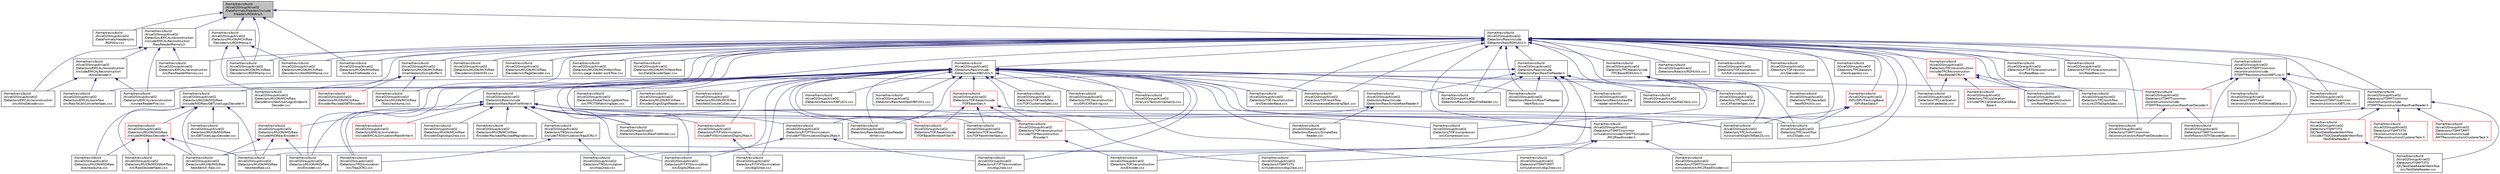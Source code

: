 digraph "/home/travis/build/AliceO2Group/AliceO2/DataFormats/Headers/include/Headers/RDHAny.h"
{
 // INTERACTIVE_SVG=YES
  bgcolor="transparent";
  edge [fontname="Helvetica",fontsize="10",labelfontname="Helvetica",labelfontsize="10"];
  node [fontname="Helvetica",fontsize="10",shape=record];
  Node8 [label="/home/travis/build\l/AliceO2Group/AliceO2\l/DataFormats/Headers/include\l/Headers/RDHAny.h",height=0.2,width=0.4,color="black", fillcolor="grey75", style="filled", fontcolor="black"];
  Node8 -> Node9 [dir="back",color="midnightblue",fontsize="10",style="solid",fontname="Helvetica"];
  Node9 [label="/home/travis/build\l/AliceO2Group/AliceO2\l/DataFormats/Headers/src\l/RDHAny.cxx",height=0.2,width=0.4,color="black",URL="$d6/dbe/RDHAny_8cxx.html"];
  Node8 -> Node10 [dir="back",color="midnightblue",fontsize="10",style="solid",fontname="Helvetica"];
  Node10 [label="/home/travis/build\l/AliceO2Group/AliceO2\l/Detectors/EMCAL/reconstruction\l/include/EMCALReconstruction\l/RawReaderMemory.h",height=0.2,width=0.4,color="black",URL="$d8/d86/RawReaderMemory_8h.html"];
  Node10 -> Node11 [dir="back",color="midnightblue",fontsize="10",style="solid",fontname="Helvetica"];
  Node11 [label="/home/travis/build\l/AliceO2Group/AliceO2\l/Detectors/EMCAL/reconstruction\l/include/EMCALReconstruction\l/AltroDecoder.h",height=0.2,width=0.4,color="black",URL="$db/d4a/AltroDecoder_8h.html"];
  Node11 -> Node12 [dir="back",color="midnightblue",fontsize="10",style="solid",fontname="Helvetica"];
  Node12 [label="/home/travis/build\l/AliceO2Group/AliceO2\l/Detectors/EMCAL/reconstruction\l/run/rawReaderFile.cxx",height=0.2,width=0.4,color="black",URL="$d0/d27/rawReaderFile_8cxx.html"];
  Node11 -> Node13 [dir="back",color="midnightblue",fontsize="10",style="solid",fontname="Helvetica"];
  Node13 [label="/home/travis/build\l/AliceO2Group/AliceO2\l/Detectors/EMCAL/reconstruction\l/src/AltroDecoder.cxx",height=0.2,width=0.4,color="black",URL="$df/df1/AltroDecoder_8cxx.html"];
  Node11 -> Node14 [dir="back",color="midnightblue",fontsize="10",style="solid",fontname="Helvetica"];
  Node14 [label="/home/travis/build\l/AliceO2Group/AliceO2\l/Detectors/EMCAL/workflow\l/src/RawToCellConverterSpec.cxx",height=0.2,width=0.4,color="black",URL="$dd/d4a/RawToCellConverterSpec_8cxx.html"];
  Node10 -> Node12 [dir="back",color="midnightblue",fontsize="10",style="solid",fontname="Helvetica"];
  Node10 -> Node13 [dir="back",color="midnightblue",fontsize="10",style="solid",fontname="Helvetica"];
  Node10 -> Node15 [dir="back",color="midnightblue",fontsize="10",style="solid",fontname="Helvetica"];
  Node15 [label="/home/travis/build\l/AliceO2Group/AliceO2\l/Detectors/EMCAL/reconstruction\l/src/RawReaderMemory.cxx",height=0.2,width=0.4,color="black",URL="$d9/d97/RawReaderMemory_8cxx.html"];
  Node8 -> Node16 [dir="back",color="midnightblue",fontsize="10",style="solid",fontname="Helvetica"];
  Node16 [label="/home/travis/build\l/AliceO2Group/AliceO2\l/Detectors/MUON/MCH/Raw\l/Decoder/src/RDHManip.h",height=0.2,width=0.4,color="black",URL="$dc/d3a/RDHManip_8h.html"];
  Node16 -> Node17 [dir="back",color="midnightblue",fontsize="10",style="solid",fontname="Helvetica"];
  Node17 [label="/home/travis/build\l/AliceO2Group/AliceO2\l/Detectors/MUON/MCH/Raw\l/Decoder/src/RDHManip.cxx",height=0.2,width=0.4,color="black",URL="$d0/da6/RDHManip_8cxx.html"];
  Node16 -> Node18 [dir="back",color="midnightblue",fontsize="10",style="solid",fontname="Helvetica"];
  Node18 [label="/home/travis/build\l/AliceO2Group/AliceO2\l/Detectors/MUON/MCH/Raw\l/Decoder/src/testRDHManip.cxx",height=0.2,width=0.4,color="black",URL="$d6/d5b/testRDHManip_8cxx.html"];
  Node16 -> Node19 [dir="back",color="midnightblue",fontsize="10",style="solid",fontname="Helvetica"];
  Node19 [label="/home/travis/build\l/AliceO2Group/AliceO2\l/Detectors/MUON/MCH/Raw\l/Decoder/src/testUserLogicEndpoint\lDecoder.cxx",height=0.2,width=0.4,color="black",URL="$d8/dcb/testUserLogicEndpointDecoder_8cxx.html"];
  Node8 -> Node17 [dir="back",color="midnightblue",fontsize="10",style="solid",fontname="Helvetica"];
  Node8 -> Node20 [dir="back",color="midnightblue",fontsize="10",style="solid",fontname="Helvetica"];
  Node20 [label="/home/travis/build\l/AliceO2Group/AliceO2\l/Detectors/MUON/MID/Raw\l/src/RawFileReader.cxx",height=0.2,width=0.4,color="black",URL="$d8/dc3/MUON_2MID_2Raw_2src_2RawFileReader_8cxx.html",tooltip="MID raw file reader. "];
  Node8 -> Node21 [dir="back",color="midnightblue",fontsize="10",style="solid",fontname="Helvetica"];
  Node21 [label="/home/travis/build\l/AliceO2Group/AliceO2\l/Detectors/Raw/include\l/DetectorsRaw/RDHUtils.h",height=0.2,width=0.4,color="black",URL="$d6/dec/Raw_2include_2DetectorsRaw_2RDHUtils_8h.html"];
  Node21 -> Node15 [dir="back",color="midnightblue",fontsize="10",style="solid",fontname="Helvetica"];
  Node21 -> Node14 [dir="back",color="midnightblue",fontsize="10",style="solid",fontname="Helvetica"];
  Node21 -> Node22 [dir="back",color="midnightblue",fontsize="10",style="solid",fontname="Helvetica"];
  Node22 [label="/home/travis/build\l/AliceO2Group/AliceO2\l/Detectors/FIT/FT0/reconstruction\l/src/ReadRaw.cxx",height=0.2,width=0.4,color="black",URL="$d7/d37/FT0_2reconstruction_2src_2ReadRaw_8cxx.html"];
  Node21 -> Node23 [dir="back",color="midnightblue",fontsize="10",style="solid",fontname="Helvetica"];
  Node23 [label="/home/travis/build\l/AliceO2Group/AliceO2\l/Detectors/FIT/FV0/reconstruction\l/src/ReadRaw.cxx",height=0.2,width=0.4,color="black",URL="$d6/d62/FV0_2reconstruction_2src_2ReadRaw_8cxx.html"];
  Node21 -> Node24 [dir="back",color="midnightblue",fontsize="10",style="solid",fontname="Helvetica"];
  Node24 [label="/home/travis/build\l/AliceO2Group/AliceO2\l/Detectors/ITSMFT/common\l/reconstruction/include\l/ITSMFTReconstruction/GBTLink.h",height=0.2,width=0.4,color="black",URL="$d0/dd1/GBTLink_8h.html",tooltip="Declarations of helper classes for the ITS/MFT raw data decoding. "];
  Node24 -> Node25 [dir="back",color="midnightblue",fontsize="10",style="solid",fontname="Helvetica"];
  Node25 [label="/home/travis/build\l/AliceO2Group/AliceO2\l/Detectors/ITSMFT/common\l/reconstruction/include\l/ITSMFTReconstruction/RawPixelDecoder.h",height=0.2,width=0.4,color="red",URL="$d7/d6e/RawPixelDecoder_8h.html",tooltip="Definition of the Alpide pixel reader for raw data processing. "];
  Node25 -> Node26 [dir="back",color="midnightblue",fontsize="10",style="solid",fontname="Helvetica"];
  Node26 [label="/home/travis/build\l/AliceO2Group/AliceO2\l/Detectors/ITSMFT/common\l/reconstruction/src/RawPixelDecoder.cxx",height=0.2,width=0.4,color="black",URL="$dd/df6/RawPixelDecoder_8cxx.html",tooltip="Alpide pixel reader for raw data processing. "];
  Node25 -> Node29 [dir="back",color="midnightblue",fontsize="10",style="solid",fontname="Helvetica"];
  Node29 [label="/home/travis/build\l/AliceO2Group/AliceO2\l/Detectors/ITSMFT/common\l/workflow/src/STFDecoderSpec.cxx",height=0.2,width=0.4,color="black",URL="$d6/d14/STFDecoderSpec_8cxx.html",tooltip="Device to decode ITS or MFT raw data from STF. "];
  Node24 -> Node30 [dir="back",color="midnightblue",fontsize="10",style="solid",fontname="Helvetica"];
  Node30 [label="/home/travis/build\l/AliceO2Group/AliceO2\l/Detectors/ITSMFT/common\l/reconstruction/include\l/ITSMFTReconstruction/RawPixelReader.h",height=0.2,width=0.4,color="black",URL="$dd/db8/RawPixelReader_8h.html",tooltip="Definition of the Alpide pixel reader for raw data processing. "];
  Node30 -> Node31 [dir="back",color="midnightblue",fontsize="10",style="solid",fontname="Helvetica"];
  Node31 [label="/home/travis/build\l/AliceO2Group/AliceO2\l/Detectors/ITSMFT/common\l/simulation/include/ITSMFTSimulation\l/MC2RawEncoder.h",height=0.2,width=0.4,color="black",URL="$df/d56/MC2RawEncoder_8h.html",tooltip="Definition of the ITS/MFT Alpide pixel MC->raw converter. "];
  Node31 -> Node32 [dir="back",color="midnightblue",fontsize="10",style="solid",fontname="Helvetica"];
  Node32 [label="/home/travis/build\l/AliceO2Group/AliceO2\l/Detectors/ITSMFT/common\l/simulation/src/MC2RawEncoder.cxx",height=0.2,width=0.4,color="black",URL="$d8/d6b/MC2RawEncoder_8cxx.html"];
  Node31 -> Node33 [dir="back",color="midnightblue",fontsize="10",style="solid",fontname="Helvetica"];
  Node33 [label="/home/travis/build\l/AliceO2Group/AliceO2\l/Detectors/ITSMFT/ITS\l/simulation/src/digi2raw.cxx",height=0.2,width=0.4,color="black",URL="$db/d7a/ITSMFT_2ITS_2simulation_2src_2digi2raw_8cxx.html"];
  Node31 -> Node34 [dir="back",color="midnightblue",fontsize="10",style="solid",fontname="Helvetica"];
  Node34 [label="/home/travis/build\l/AliceO2Group/AliceO2\l/Detectors/ITSMFT/MFT\l/simulation/src/digi2raw.cxx",height=0.2,width=0.4,color="black",URL="$d2/da1/ITSMFT_2MFT_2simulation_2src_2digi2raw_8cxx.html"];
  Node30 -> Node35 [dir="back",color="midnightblue",fontsize="10",style="solid",fontname="Helvetica"];
  Node35 [label="/home/travis/build\l/AliceO2Group/AliceO2\l/Detectors/ITSMFT/ITS\l/QC/TestDataReaderWorkflow\l/include/ITSQCDataReaderWorkflow\l/TestDataReader.h",height=0.2,width=0.4,color="red",URL="$dd/d69/TestDataReader_8h.html"];
  Node35 -> Node36 [dir="back",color="midnightblue",fontsize="10",style="solid",fontname="Helvetica"];
  Node36 [label="/home/travis/build\l/AliceO2Group/AliceO2\l/Detectors/ITSMFT/ITS\l/QC/TestDataReaderWorkflow\l/src/TestDataReader.cxx",height=0.2,width=0.4,color="black",URL="$d0/dd9/TestDataReader_8cxx.html"];
  Node30 -> Node36 [dir="back",color="midnightblue",fontsize="10",style="solid",fontname="Helvetica"];
  Node30 -> Node38 [dir="back",color="midnightblue",fontsize="10",style="solid",fontname="Helvetica"];
  Node38 [label="/home/travis/build\l/AliceO2Group/AliceO2\l/Detectors/ITSMFT/ITS\l/reconstruction/include\l/ITSReconstruction/ClustererTask.h",height=0.2,width=0.4,color="red",URL="$d6/d67/ITSMFT_2ITS_2reconstruction_2include_2ITSReconstruction_2ClustererTask_8h.html"];
  Node30 -> Node40 [dir="back",color="midnightblue",fontsize="10",style="solid",fontname="Helvetica"];
  Node40 [label="/home/travis/build\l/AliceO2Group/AliceO2\l/Detectors/ITSMFT/MFT\l/reconstruction/include\l/MFTReconstruction/ClustererTask.h",height=0.2,width=0.4,color="red",URL="$db/d12/ITSMFT_2MFT_2reconstruction_2include_2MFTReconstruction_2ClustererTask_8h.html"];
  Node24 -> Node42 [dir="back",color="midnightblue",fontsize="10",style="solid",fontname="Helvetica"];
  Node42 [label="/home/travis/build\l/AliceO2Group/AliceO2\l/Detectors/ITSMFT/common\l/reconstruction/src/GBTLink.cxx",height=0.2,width=0.4,color="black",URL="$df/d70/GBTLink_8cxx.html",tooltip="Definitions of GBTLink class used for the ITS/MFT raw data decoding. "];
  Node24 -> Node43 [dir="back",color="midnightblue",fontsize="10",style="solid",fontname="Helvetica"];
  Node43 [label="/home/travis/build\l/AliceO2Group/AliceO2\l/Detectors/ITSMFT/common\l/reconstruction/src/RUDecodeData.cxx",height=0.2,width=0.4,color="black",URL="$df/db1/RUDecodeData_8cxx.html",tooltip="Definition of the Readout Unite decoder class. "];
  Node24 -> Node32 [dir="back",color="midnightblue",fontsize="10",style="solid",fontname="Helvetica"];
  Node24 -> Node29 [dir="back",color="midnightblue",fontsize="10",style="solid",fontname="Helvetica"];
  Node21 -> Node30 [dir="back",color="midnightblue",fontsize="10",style="solid",fontname="Helvetica"];
  Node21 -> Node42 [dir="back",color="midnightblue",fontsize="10",style="solid",fontname="Helvetica"];
  Node21 -> Node26 [dir="back",color="midnightblue",fontsize="10",style="solid",fontname="Helvetica"];
  Node21 -> Node31 [dir="back",color="midnightblue",fontsize="10",style="solid",fontname="Helvetica"];
  Node21 -> Node44 [dir="back",color="midnightblue",fontsize="10",style="solid",fontname="Helvetica"];
  Node44 [label="/home/travis/build\l/AliceO2Group/AliceO2\l/Detectors/MUON/MCH/Raw\l/Decoder/src/OrbitInfo.cxx",height=0.2,width=0.4,color="black",URL="$dd/dcb/OrbitInfo_8cxx.html"];
  Node21 -> Node45 [dir="back",color="midnightblue",fontsize="10",style="solid",fontname="Helvetica"];
  Node45 [label="/home/travis/build\l/AliceO2Group/AliceO2\l/Detectors/MUON/MCH/Raw\l/Decoder/src/PageDecoder.cxx",height=0.2,width=0.4,color="black",URL="$df/dcf/PageDecoder_8cxx.html"];
  Node21 -> Node17 [dir="back",color="midnightblue",fontsize="10",style="solid",fontname="Helvetica"];
  Node21 -> Node18 [dir="back",color="midnightblue",fontsize="10",style="solid",fontname="Helvetica"];
  Node21 -> Node19 [dir="back",color="midnightblue",fontsize="10",style="solid",fontname="Helvetica"];
  Node21 -> Node46 [dir="back",color="midnightblue",fontsize="10",style="solid",fontname="Helvetica"];
  Node46 [label="/home/travis/build\l/AliceO2Group/AliceO2\l/Detectors/MUON/MCH/Raw\l/ImplHelpers/DumpBuffer.h",height=0.2,width=0.4,color="black",URL="$d1/d53/DumpBuffer_8h.html"];
  Node46 -> Node19 [dir="back",color="midnightblue",fontsize="10",style="solid",fontname="Helvetica"];
  Node46 -> Node47 [dir="back",color="midnightblue",fontsize="10",style="solid",fontname="Helvetica"];
  Node47 [label="/home/travis/build\l/AliceO2Group/AliceO2\l/Detectors/MUON/MCH/Raw\l/Encoder/Payload/GBTEncoder.h",height=0.2,width=0.4,color="red",URL="$d4/d54/GBTEncoder_8h.html"];
  Node46 -> Node52 [dir="back",color="midnightblue",fontsize="10",style="solid",fontname="Helvetica"];
  Node52 [label="/home/travis/build\l/AliceO2Group/AliceO2\l/Detectors/MUON/MCH/Raw\l/Tools/rawdump.cxx",height=0.2,width=0.4,color="black",URL="$d0/d3e/MCH_2Raw_2Tools_2rawdump_8cxx.html"];
  Node21 -> Node52 [dir="back",color="midnightblue",fontsize="10",style="solid",fontname="Helvetica"];
  Node21 -> Node53 [dir="back",color="midnightblue",fontsize="10",style="solid",fontname="Helvetica"];
  Node53 [label="/home/travis/build\l/AliceO2Group/AliceO2\l/Detectors/MUON/MCH/Workflow\l/src/cru-page-reader-workflow.cxx",height=0.2,width=0.4,color="black",URL="$db/dc9/cru-page-reader-workflow_8cxx.html",tooltip="This is an executable that reads a data file from disk and sends the individual CRU pages via DPL..."];
  Node21 -> Node54 [dir="back",color="midnightblue",fontsize="10",style="solid",fontname="Helvetica"];
  Node54 [label="/home/travis/build\l/AliceO2Group/AliceO2\l/Detectors/MUON/MCH/Workflow\l/src/DataDecoderSpec.cxx",height=0.2,width=0.4,color="black",URL="$d0/d75/DataDecoderSpec_8cxx.html"];
  Node21 -> Node55 [dir="back",color="midnightblue",fontsize="10",style="solid",fontname="Helvetica"];
  Node55 [label="/home/travis/build\l/AliceO2Group/AliceO2\l/Detectors/MUON/MID/Raw\l/include/MIDRaw/GBTUserLogicDecoder.h",height=0.2,width=0.4,color="black",URL="$db/d41/GBTUserLogicDecoder_8h.html",tooltip="MID GBT decoder with user logic zero suppression. "];
  Node55 -> Node56 [dir="back",color="midnightblue",fontsize="10",style="solid",fontname="Helvetica"];
  Node56 [label="/home/travis/build\l/AliceO2Group/AliceO2\l/Detectors/MUON/MID/Raw\l/exe/rawdump.cxx",height=0.2,width=0.4,color="black",URL="$d8/d6c/MID_2Raw_2exe_2rawdump_8cxx.html",tooltip="Raw data dumper for MID. "];
  Node55 -> Node57 [dir="back",color="midnightblue",fontsize="10",style="solid",fontname="Helvetica"];
  Node57 [label="/home/travis/build\l/AliceO2Group/AliceO2\l/Detectors/MUON/MID/Raw\l/include/MIDRaw/Decoder.h",height=0.2,width=0.4,color="red",URL="$d9/d05/Detectors_2MUON_2MID_2Raw_2include_2MIDRaw_2Decoder_8h.html",tooltip="MID raw data decoder. "];
  Node57 -> Node56 [dir="back",color="midnightblue",fontsize="10",style="solid",fontname="Helvetica"];
  Node57 -> Node60 [dir="back",color="midnightblue",fontsize="10",style="solid",fontname="Helvetica"];
  Node60 [label="/home/travis/build\l/AliceO2Group/AliceO2\l/Detectors/MUON/MID/Raw\l/test/bench_Raw.cxx",height=0.2,width=0.4,color="black",URL="$d5/d52/bench__Raw_8cxx.html",tooltip="Benchmark MID raw data decoder. "];
  Node57 -> Node61 [dir="back",color="midnightblue",fontsize="10",style="solid",fontname="Helvetica"];
  Node61 [label="/home/travis/build\l/AliceO2Group/AliceO2\l/Detectors/MUON/MID/Raw\l/test/testRaw.cxx",height=0.2,width=0.4,color="black",URL="$d8/d4c/testRaw_8cxx.html",tooltip="Test MID raw data decoder. "];
  Node57 -> Node62 [dir="back",color="midnightblue",fontsize="10",style="solid",fontname="Helvetica"];
  Node62 [label="/home/travis/build\l/AliceO2Group/AliceO2\l/Detectors/MUON/MID/Workflow\l/src/RawDecoderSpec.cxx",height=0.2,width=0.4,color="black",URL="$d1/dc9/RawDecoderSpec_8cxx.html",tooltip="Data processor spec for MID raw decoder device. "];
  Node55 -> Node63 [dir="back",color="midnightblue",fontsize="10",style="solid",fontname="Helvetica"];
  Node63 [label="/home/travis/build\l/AliceO2Group/AliceO2\l/Detectors/MUON/MID/Raw\l/src/GBTUserLogicDecoder.cxx",height=0.2,width=0.4,color="black",URL="$d3/db3/GBTUserLogicDecoder_8cxx.html",tooltip="MID GBT decoder with user logic zero suppression. "];
  Node55 -> Node60 [dir="back",color="midnightblue",fontsize="10",style="solid",fontname="Helvetica"];
  Node55 -> Node61 [dir="back",color="midnightblue",fontsize="10",style="solid",fontname="Helvetica"];
  Node55 -> Node62 [dir="back",color="midnightblue",fontsize="10",style="solid",fontname="Helvetica"];
  Node21 -> Node64 [dir="back",color="midnightblue",fontsize="10",style="solid",fontname="Helvetica"];
  Node64 [label="/home/travis/build\l/AliceO2Group/AliceO2\l/Detectors/MUON/MID/Raw\l/src/Encoder.cxx",height=0.2,width=0.4,color="black",URL="$d8/dc6/MUON_2MID_2Raw_2src_2Encoder_8cxx.html",tooltip="MID raw data encoder. "];
  Node21 -> Node20 [dir="back",color="midnightblue",fontsize="10",style="solid",fontname="Helvetica"];
  Node21 -> Node65 [dir="back",color="midnightblue",fontsize="10",style="solid",fontname="Helvetica"];
  Node65 [label="/home/travis/build\l/AliceO2Group/AliceO2\l/Detectors/Raw/include\l/DetectorsRaw/HBFUtils.h",height=0.2,width=0.4,color="black",URL="$d1/dec/HBFUtils_8h.html"];
  Node65 -> Node66 [dir="back",color="midnightblue",fontsize="10",style="solid",fontname="Helvetica"];
  Node66 [label="/home/travis/build\l/AliceO2Group/AliceO2\l/Analysis/Tasks/timestamp.cxx",height=0.2,width=0.4,color="black",URL="$d7/d26/timestamp_8cxx.html"];
  Node65 -> Node67 [dir="back",color="midnightblue",fontsize="10",style="solid",fontname="Helvetica"];
  Node67 [label="/home/travis/build\l/AliceO2Group/AliceO2\l/Detectors/FIT/FT0/simulation\l/include/FT0Simulation/Digits2Raw.h",height=0.2,width=0.4,color="black",URL="$d6/d32/FT0_2simulation_2include_2FT0Simulation_2Digits2Raw_8h.html"];
  Node67 -> Node68 [dir="back",color="midnightblue",fontsize="10",style="solid",fontname="Helvetica"];
  Node68 [label="/home/travis/build\l/AliceO2Group/AliceO2\l/Detectors/FIT/FT0/simulation\l/src/digi2raw.cxx",height=0.2,width=0.4,color="black",URL="$da/dff/FIT_2FT0_2simulation_2src_2digi2raw_8cxx.html"];
  Node67 -> Node69 [dir="back",color="midnightblue",fontsize="10",style="solid",fontname="Helvetica"];
  Node69 [label="/home/travis/build\l/AliceO2Group/AliceO2\l/Detectors/FIT/FT0/simulation\l/src/Digits2Raw.cxx",height=0.2,width=0.4,color="black",URL="$da/da6/FT0_2simulation_2src_2Digits2Raw_8cxx.html"];
  Node65 -> Node68 [dir="back",color="midnightblue",fontsize="10",style="solid",fontname="Helvetica"];
  Node65 -> Node69 [dir="back",color="midnightblue",fontsize="10",style="solid",fontname="Helvetica"];
  Node65 -> Node70 [dir="back",color="midnightblue",fontsize="10",style="solid",fontname="Helvetica"];
  Node70 [label="/home/travis/build\l/AliceO2Group/AliceO2\l/Detectors/FIT/FV0/simulation\l/include/FV0Simulation/Digits2Raw.h",height=0.2,width=0.4,color="red",URL="$d6/dc1/FV0_2simulation_2include_2FV0Simulation_2Digits2Raw_8h.html"];
  Node70 -> Node71 [dir="back",color="midnightblue",fontsize="10",style="solid",fontname="Helvetica"];
  Node71 [label="/home/travis/build\l/AliceO2Group/AliceO2\l/Detectors/FIT/FV0/simulation\l/src/digit2raw.cxx",height=0.2,width=0.4,color="black",URL="$d7/d4a/FIT_2FV0_2simulation_2src_2digit2raw_8cxx.html"];
  Node65 -> Node71 [dir="back",color="midnightblue",fontsize="10",style="solid",fontname="Helvetica"];
  Node65 -> Node73 [dir="back",color="midnightblue",fontsize="10",style="solid",fontname="Helvetica"];
  Node73 [label="/home/travis/build\l/AliceO2Group/AliceO2\l/Detectors/GlobalTrackingWorkflow\l/src/TPCITSMatchingSpec.cxx",height=0.2,width=0.4,color="black",URL="$d6/d73/TPCITSMatchingSpec_8cxx.html"];
  Node65 -> Node25 [dir="back",color="midnightblue",fontsize="10",style="solid",fontname="Helvetica"];
  Node65 -> Node33 [dir="back",color="midnightblue",fontsize="10",style="solid",fontname="Helvetica"];
  Node65 -> Node34 [dir="back",color="midnightblue",fontsize="10",style="solid",fontname="Helvetica"];
  Node65 -> Node74 [dir="back",color="midnightblue",fontsize="10",style="solid",fontname="Helvetica"];
  Node74 [label="/home/travis/build\l/AliceO2Group/AliceO2\l/Detectors/MUON/MCH/Raw\l/Encoder/Digit/DigitReader.cxx",height=0.2,width=0.4,color="black",URL="$d2/d48/MUON_2MCH_2Raw_2Encoder_2Digit_2DigitReader_8cxx.html"];
  Node65 -> Node75 [dir="back",color="midnightblue",fontsize="10",style="solid",fontname="Helvetica"];
  Node75 [label="/home/travis/build\l/AliceO2Group/AliceO2\l/Detectors/MUON/MCH/Raw\l/test/testClosureCoDec.cxx",height=0.2,width=0.4,color="black",URL="$d2/ddb/testClosureCoDec_8cxx.html"];
  Node65 -> Node64 [dir="back",color="midnightblue",fontsize="10",style="solid",fontname="Helvetica"];
  Node65 -> Node76 [dir="back",color="midnightblue",fontsize="10",style="solid",fontname="Helvetica"];
  Node76 [label="/home/travis/build\l/AliceO2Group/AliceO2\l/Detectors/Raw/include\l/DetectorsRaw/RawFileWriter.h",height=0.2,width=0.4,color="black",URL="$da/d08/RawFileWriter_8h.html",tooltip="Utility class to write detectors data to (multiple) raw data file(s) respecting CRU format..."];
  Node76 -> Node77 [dir="back",color="midnightblue",fontsize="10",style="solid",fontname="Helvetica"];
  Node77 [label="/home/travis/build\l/AliceO2Group/AliceO2\l/Detectors/EMCAL/simulation\l/include/EMCALSimulation/RawWriter.h",height=0.2,width=0.4,color="red",URL="$df/da7/RawWriter_8h.html"];
  Node76 -> Node67 [dir="back",color="midnightblue",fontsize="10",style="solid",fontname="Helvetica"];
  Node76 -> Node69 [dir="back",color="midnightblue",fontsize="10",style="solid",fontname="Helvetica"];
  Node76 -> Node70 [dir="back",color="midnightblue",fontsize="10",style="solid",fontname="Helvetica"];
  Node76 -> Node31 [dir="back",color="midnightblue",fontsize="10",style="solid",fontname="Helvetica"];
  Node76 -> Node80 [dir="back",color="midnightblue",fontsize="10",style="solid",fontname="Helvetica"];
  Node80 [label="/home/travis/build\l/AliceO2Group/AliceO2\l/Detectors/MUON/MCH/Raw\l/Encoder/Digit/digit2raw.cxx",height=0.2,width=0.4,color="black",URL="$de/d19/MUON_2MCH_2Raw_2Encoder_2Digit_2digit2raw_8cxx.html"];
  Node76 -> Node81 [dir="back",color="midnightblue",fontsize="10",style="solid",fontname="Helvetica"];
  Node81 [label="/home/travis/build\l/AliceO2Group/AliceO2\l/Detectors/MUON/MCH/Raw\l/Encoder/Payload/PayloadPaginator.cxx",height=0.2,width=0.4,color="black",URL="$da/d1a/PayloadPaginator_8cxx.html"];
  Node76 -> Node82 [dir="back",color="midnightblue",fontsize="10",style="solid",fontname="Helvetica"];
  Node82 [label="/home/travis/build\l/AliceO2Group/AliceO2\l/Detectors/MUON/MID/Raw\l/include/MIDRaw/Encoder.h",height=0.2,width=0.4,color="red",URL="$d1/dcf/Detectors_2MUON_2MID_2Raw_2include_2MIDRaw_2Encoder_8h.html",tooltip="MID raw data encoder. "];
  Node82 -> Node64 [dir="back",color="midnightblue",fontsize="10",style="solid",fontname="Helvetica"];
  Node82 -> Node60 [dir="back",color="midnightblue",fontsize="10",style="solid",fontname="Helvetica"];
  Node82 -> Node61 [dir="back",color="midnightblue",fontsize="10",style="solid",fontname="Helvetica"];
  Node76 -> Node84 [dir="back",color="midnightblue",fontsize="10",style="solid",fontname="Helvetica"];
  Node84 [label="/home/travis/build\l/AliceO2Group/AliceO2\l/Detectors/Raw/src/RawFileWriter.cxx",height=0.2,width=0.4,color="black",URL="$df/dd8/RawFileWriter_8cxx.html",tooltip="Utility class to write detectors data to (multiple) raw data file(s) respecting CRU format..."];
  Node76 -> Node85 [dir="back",color="midnightblue",fontsize="10",style="solid",fontname="Helvetica"];
  Node85 [label="/home/travis/build\l/AliceO2Group/AliceO2\l/Detectors/Raw/test/testRawReader\lWriter.cxx",height=0.2,width=0.4,color="black",URL="$d3/d09/testRawReaderWriter_8cxx.html"];
  Node76 -> Node86 [dir="back",color="midnightblue",fontsize="10",style="solid",fontname="Helvetica"];
  Node86 [label="/home/travis/build\l/AliceO2Group/AliceO2\l/Detectors/TOF/reconstruction\l/include/TOFReconstruction\l/Encoder.h",height=0.2,width=0.4,color="red",URL="$d5/d90/Detectors_2TOF_2reconstruction_2include_2TOFReconstruction_2Encoder_8h.html"];
  Node86 -> Node87 [dir="back",color="midnightblue",fontsize="10",style="solid",fontname="Helvetica"];
  Node87 [label="/home/travis/build\l/AliceO2Group/AliceO2\l/Detectors/TOF/reconstruction\l/src/Encoder.cxx",height=0.2,width=0.4,color="black",URL="$de/d5e/TOF_2reconstruction_2src_2Encoder_8cxx.html"];
  Node76 -> Node91 [dir="back",color="midnightblue",fontsize="10",style="solid",fontname="Helvetica"];
  Node91 [label="/home/travis/build\l/AliceO2Group/AliceO2\l/Detectors/TPC/simulation\l/run/convertDigitsToRawZS.cxx",height=0.2,width=0.4,color="black",URL="$df/d6c/convertDigitsToRawZS_8cxx.html"];
  Node76 -> Node92 [dir="back",color="midnightblue",fontsize="10",style="solid",fontname="Helvetica"];
  Node92 [label="/home/travis/build\l/AliceO2Group/AliceO2\l/Detectors/TPC/workflow\l/src/ZSSpec.cxx",height=0.2,width=0.4,color="black",URL="$d2/dbc/ZSSpec_8cxx.html"];
  Node76 -> Node93 [dir="back",color="midnightblue",fontsize="10",style="solid",fontname="Helvetica"];
  Node93 [label="/home/travis/build\l/AliceO2Group/AliceO2\l/Detectors/TRD/simulation\l/include/TRDSimulation/Trap2CRU.h",height=0.2,width=0.4,color="black",URL="$d3/d2d/Trap2CRU_8h.html"];
  Node93 -> Node94 [dir="back",color="midnightblue",fontsize="10",style="solid",fontname="Helvetica"];
  Node94 [label="/home/travis/build\l/AliceO2Group/AliceO2\l/Detectors/TRD/simulation\l/src/Trap2CRU.cxx",height=0.2,width=0.4,color="black",URL="$d0/d2c/Trap2CRU_8cxx.html"];
  Node93 -> Node95 [dir="back",color="midnightblue",fontsize="10",style="solid",fontname="Helvetica"];
  Node95 [label="/home/travis/build\l/AliceO2Group/AliceO2\l/Detectors/TRD/simulation\l/src/trap2raw.cxx",height=0.2,width=0.4,color="black",URL="$d9/dfe/trap2raw_8cxx.html"];
  Node76 -> Node94 [dir="back",color="midnightblue",fontsize="10",style="solid",fontname="Helvetica"];
  Node65 -> Node96 [dir="back",color="midnightblue",fontsize="10",style="solid",fontname="Helvetica"];
  Node96 [label="/home/travis/build\l/AliceO2Group/AliceO2\l/Detectors/Raw/src/HBFUtils.cxx",height=0.2,width=0.4,color="black",URL="$dc/da0/HBFUtils_8cxx.html"];
  Node65 -> Node97 [dir="back",color="midnightblue",fontsize="10",style="solid",fontname="Helvetica"];
  Node97 [label="/home/travis/build\l/AliceO2Group/AliceO2\l/Detectors/Raw/src/RawFileReader.cxx",height=0.2,width=0.4,color="black",URL="$db/de5/Raw_2src_2RawFileReader_8cxx.html"];
  Node65 -> Node98 [dir="back",color="midnightblue",fontsize="10",style="solid",fontname="Helvetica"];
  Node98 [label="/home/travis/build\l/AliceO2Group/AliceO2\l/Detectors/Raw/src/RawFileReader\lWorkflow.cxx",height=0.2,width=0.4,color="black",URL="$d3/d87/RawFileReaderWorkflow_8cxx.html"];
  Node65 -> Node84 [dir="back",color="midnightblue",fontsize="10",style="solid",fontname="Helvetica"];
  Node65 -> Node99 [dir="back",color="midnightblue",fontsize="10",style="solid",fontname="Helvetica"];
  Node99 [label="/home/travis/build\l/AliceO2Group/AliceO2\l/Detectors/Raw/src/SimpleRaw\lReader.cxx",height=0.2,width=0.4,color="black",URL="$d5/dfd/SimpleRawReader_8cxx.html",tooltip="Simple reader for non-DPL tests. "];
  Node65 -> Node100 [dir="back",color="midnightblue",fontsize="10",style="solid",fontname="Helvetica"];
  Node100 [label="/home/travis/build\l/AliceO2Group/AliceO2\l/Detectors/Raw/test/testHBFUtils.cxx",height=0.2,width=0.4,color="black",URL="$dd/d85/testHBFUtils_8cxx.html"];
  Node65 -> Node85 [dir="back",color="midnightblue",fontsize="10",style="solid",fontname="Helvetica"];
  Node65 -> Node101 [dir="back",color="midnightblue",fontsize="10",style="solid",fontname="Helvetica"];
  Node101 [label="/home/travis/build\l/AliceO2Group/AliceO2\l/Detectors/TOF/base/include\l/TOFBase/Geo.h",height=0.2,width=0.4,color="red",URL="$d4/d54/Geo_8h.html"];
  Node101 -> Node109 [dir="back",color="midnightblue",fontsize="10",style="solid",fontname="Helvetica"];
  Node109 [label="/home/travis/build\l/AliceO2Group/AliceO2\l/Detectors/TOF/base/include\l/TOFBase/WindowFiller.h",height=0.2,width=0.4,color="red",URL="$d0/de5/WindowFiller_8h.html"];
  Node101 -> Node164 [dir="back",color="midnightblue",fontsize="10",style="solid",fontname="Helvetica"];
  Node164 [label="/home/travis/build\l/AliceO2Group/AliceO2\l/Detectors/TOF/compression\l/src/Compressor.cxx",height=0.2,width=0.4,color="black",URL="$d8/d7f/Compressor_8cxx.html"];
  Node101 -> Node86 [dir="back",color="midnightblue",fontsize="10",style="solid",fontname="Helvetica"];
  Node101 -> Node90 [dir="back",color="midnightblue",fontsize="10",style="solid",fontname="Helvetica"];
  Node90 [label="/home/travis/build\l/AliceO2Group/AliceO2\l/Detectors/TOF/workflow\l/src/TOFRawWriterSpec.cxx",height=0.2,width=0.4,color="black",URL="$db/dfb/TOFRawWriterSpec_8cxx.html"];
  Node65 -> Node109 [dir="back",color="midnightblue",fontsize="10",style="solid",fontname="Helvetica"];
  Node65 -> Node86 [dir="back",color="midnightblue",fontsize="10",style="solid",fontname="Helvetica"];
  Node65 -> Node169 [dir="back",color="midnightblue",fontsize="10",style="solid",fontname="Helvetica"];
  Node169 [label="/home/travis/build\l/AliceO2Group/AliceO2\l/Detectors/TOF/reconstruction\l/src/DecoderBase.cxx",height=0.2,width=0.4,color="black",URL="$d1/d15/DecoderBase_8cxx.html"];
  Node65 -> Node114 [dir="back",color="midnightblue",fontsize="10",style="solid",fontname="Helvetica"];
  Node114 [label="/home/travis/build\l/AliceO2Group/AliceO2\l/Detectors/TOF/workflow\l/src/CompressedDecodingTask.cxx",height=0.2,width=0.4,color="black",URL="$d8/d56/CompressedDecodingTask_8cxx.html",tooltip="TOF compressed data decoding task. "];
  Node65 -> Node135 [dir="back",color="midnightblue",fontsize="10",style="solid",fontname="Helvetica"];
  Node135 [label="/home/travis/build\l/AliceO2Group/AliceO2\l/Detectors/TOF/workflow\l/src/TOFClusterizerSpec.cxx",height=0.2,width=0.4,color="black",URL="$da/df1/TOFClusterizerSpec_8cxx.html"];
  Node65 -> Node90 [dir="back",color="midnightblue",fontsize="10",style="solid",fontname="Helvetica"];
  Node65 -> Node170 [dir="back",color="midnightblue",fontsize="10",style="solid",fontname="Helvetica"];
  Node170 [label="/home/travis/build\l/AliceO2Group/AliceO2\l/Detectors/TPC/reconstruction\l/src/GPUCATracking.cxx",height=0.2,width=0.4,color="black",URL="$d4/d2e/GPUCATracking_8cxx.html"];
  Node65 -> Node91 [dir="back",color="midnightblue",fontsize="10",style="solid",fontname="Helvetica"];
  Node65 -> Node171 [dir="back",color="midnightblue",fontsize="10",style="solid",fontname="Helvetica"];
  Node171 [label="/home/travis/build\l/AliceO2Group/AliceO2\l/Detectors/TPC/workflow\l/src/CATrackerSpec.cxx",height=0.2,width=0.4,color="black",URL="$da/d78/CATrackerSpec_8cxx.html",tooltip="Processor spec for running TPC CA tracking. "];
  Node65 -> Node92 [dir="back",color="midnightblue",fontsize="10",style="solid",fontname="Helvetica"];
  Node65 -> Node94 [dir="back",color="midnightblue",fontsize="10",style="solid",fontname="Helvetica"];
  Node65 -> Node95 [dir="back",color="midnightblue",fontsize="10",style="solid",fontname="Helvetica"];
  Node21 -> Node172 [dir="back",color="midnightblue",fontsize="10",style="solid",fontname="Helvetica"];
  Node172 [label="/home/travis/build\l/AliceO2Group/AliceO2\l/Detectors/Raw/include\l/DetectorsRaw/RawFileReader.h",height=0.2,width=0.4,color="black",URL="$de/da2/Raw_2include_2DetectorsRaw_2RawFileReader_8h.html"];
  Node172 -> Node12 [dir="back",color="midnightblue",fontsize="10",style="solid",fontname="Helvetica"];
  Node172 -> Node60 [dir="back",color="midnightblue",fontsize="10",style="solid",fontname="Helvetica"];
  Node172 -> Node61 [dir="back",color="midnightblue",fontsize="10",style="solid",fontname="Helvetica"];
  Node172 -> Node173 [dir="back",color="midnightblue",fontsize="10",style="solid",fontname="Helvetica"];
  Node173 [label="/home/travis/build\l/AliceO2Group/AliceO2\l/Detectors/Raw/include\l/DetectorsRaw/SimpleRawReader.h",height=0.2,width=0.4,color="black",URL="$d6/dad/SimpleRawReader_8h.html",tooltip="Definition of the simple reader for non-DPL tests. "];
  Node173 -> Node99 [dir="back",color="midnightblue",fontsize="10",style="solid",fontname="Helvetica"];
  Node173 -> Node85 [dir="back",color="midnightblue",fontsize="10",style="solid",fontname="Helvetica"];
  Node172 -> Node174 [dir="back",color="midnightblue",fontsize="10",style="solid",fontname="Helvetica"];
  Node174 [label="/home/travis/build\l/AliceO2Group/AliceO2\l/Detectors/Raw/src/rawfile\l-reader-workflow.cxx",height=0.2,width=0.4,color="black",URL="$d0/d99/rawfile-reader-workflow_8cxx.html"];
  Node172 -> Node175 [dir="back",color="midnightblue",fontsize="10",style="solid",fontname="Helvetica"];
  Node175 [label="/home/travis/build\l/AliceO2Group/AliceO2\l/Detectors/Raw/src/rawfileCheck.cxx",height=0.2,width=0.4,color="black",URL="$d0/d6f/rawfileCheck_8cxx.html"];
  Node172 -> Node97 [dir="back",color="midnightblue",fontsize="10",style="solid",fontname="Helvetica"];
  Node172 -> Node98 [dir="back",color="midnightblue",fontsize="10",style="solid",fontname="Helvetica"];
  Node21 -> Node76 [dir="back",color="midnightblue",fontsize="10",style="solid",fontname="Helvetica"];
  Node21 -> Node97 [dir="back",color="midnightblue",fontsize="10",style="solid",fontname="Helvetica"];
  Node21 -> Node98 [dir="back",color="midnightblue",fontsize="10",style="solid",fontname="Helvetica"];
  Node21 -> Node176 [dir="back",color="midnightblue",fontsize="10",style="solid",fontname="Helvetica"];
  Node176 [label="/home/travis/build\l/AliceO2Group/AliceO2\l/Detectors/Raw/src/RDHUtils.cxx",height=0.2,width=0.4,color="black",URL="$d0/d9e/RDHUtils_8cxx.html"];
  Node21 -> Node85 [dir="back",color="midnightblue",fontsize="10",style="solid",fontname="Helvetica"];
  Node21 -> Node164 [dir="back",color="midnightblue",fontsize="10",style="solid",fontname="Helvetica"];
  Node21 -> Node177 [dir="back",color="midnightblue",fontsize="10",style="solid",fontname="Helvetica"];
  Node177 [label="/home/travis/build\l/AliceO2Group/AliceO2\l/Detectors/TOF/compression\l/src/tof-compressor.cxx",height=0.2,width=0.4,color="black",URL="$d9/d2d/tof-compressor_8cxx.html",tooltip="Basic DPL workflow for TOF raw data compression. "];
  Node21 -> Node112 [dir="back",color="midnightblue",fontsize="10",style="solid",fontname="Helvetica"];
  Node112 [label="/home/travis/build\l/AliceO2Group/AliceO2\l/Detectors/TOF/reconstruction\l/src/Decoder.cxx",height=0.2,width=0.4,color="black",URL="$de/da8/TOF_2reconstruction_2src_2Decoder_8cxx.html"];
  Node21 -> Node169 [dir="back",color="midnightblue",fontsize="10",style="solid",fontname="Helvetica"];
  Node21 -> Node87 [dir="back",color="midnightblue",fontsize="10",style="solid",fontname="Helvetica"];
  Node21 -> Node114 [dir="back",color="midnightblue",fontsize="10",style="solid",fontname="Helvetica"];
  Node21 -> Node178 [dir="back",color="midnightblue",fontsize="10",style="solid",fontname="Helvetica"];
  Node178 [label="/home/travis/build\l/AliceO2Group/AliceO2\l/Detectors/TPC/base/include\l/TPCBase/RDHUtils.h",height=0.2,width=0.4,color="black",URL="$db/d0d/TPC_2base_2include_2TPCBase_2RDHUtils_8h.html"];
  Node178 -> Node179 [dir="back",color="midnightblue",fontsize="10",style="solid",fontname="Helvetica"];
  Node179 [label="/home/travis/build\l/AliceO2Group/AliceO2\l/Detectors/TPC/base/test\l/testRDHUtils.cxx",height=0.2,width=0.4,color="black",URL="$d0/dd1/testRDHUtils_8cxx.html"];
  Node178 -> Node91 [dir="back",color="midnightblue",fontsize="10",style="solid",fontname="Helvetica"];
  Node178 -> Node171 [dir="back",color="midnightblue",fontsize="10",style="solid",fontname="Helvetica"];
  Node178 -> Node92 [dir="back",color="midnightblue",fontsize="10",style="solid",fontname="Helvetica"];
  Node21 -> Node180 [dir="back",color="midnightblue",fontsize="10",style="solid",fontname="Helvetica"];
  Node180 [label="/home/travis/build\l/AliceO2Group/AliceO2\l/Detectors/TPC/base/src\l/ZeroSuppress.cxx",height=0.2,width=0.4,color="black",URL="$d2/d14/ZeroSuppress_8cxx.html",tooltip="Class for the TPC zero suppressed data format. "];
  Node21 -> Node181 [dir="back",color="midnightblue",fontsize="10",style="solid",fontname="Helvetica"];
  Node181 [label="/home/travis/build\l/AliceO2Group/AliceO2\l/Detectors/TPC/calibration\l/run/calib-pedestal.cxx",height=0.2,width=0.4,color="black",URL="$dd/d58/calib-pedestal_8cxx.html"];
  Node21 -> Node182 [dir="back",color="midnightblue",fontsize="10",style="solid",fontname="Helvetica"];
  Node182 [label="/home/travis/build\l/AliceO2Group/AliceO2\l/Detectors/TPC/reconstruction\l/include/TPCReconstruction\l/RawReaderCRU.h",height=0.2,width=0.4,color="red",URL="$df/d86/RawReaderCRU_8h.html"];
  Node182 -> Node183 [dir="back",color="midnightblue",fontsize="10",style="solid",fontname="Helvetica"];
  Node183 [label="/home/travis/build\l/AliceO2Group/AliceO2\l/Detectors/TPC/calibration\l/include/TPCCalibration/CalibRaw\lBase.h",height=0.2,width=0.4,color="red",URL="$d7/dd7/CalibRawBase_8h.html"];
  Node182 -> Node181 [dir="back",color="midnightblue",fontsize="10",style="solid",fontname="Helvetica"];
  Node182 -> Node195 [dir="back",color="midnightblue",fontsize="10",style="solid",fontname="Helvetica"];
  Node195 [label="/home/travis/build\l/AliceO2Group/AliceO2\l/Detectors/TPC/reconstruction\l/src/RawReaderCRU.cxx",height=0.2,width=0.4,color="black",URL="$d2/d24/RawReaderCRU_8cxx.html"];
  Node182 -> Node196 [dir="back",color="midnightblue",fontsize="10",style="solid",fontname="Helvetica"];
  Node196 [label="/home/travis/build\l/AliceO2Group/AliceO2\l/Detectors/TPC/workflow\l/src/LinkZSToDigitsSpec.cxx",height=0.2,width=0.4,color="black",URL="$dc/df5/LinkZSToDigitsSpec_8cxx.html"];
  Node21 -> Node195 [dir="back",color="midnightblue",fontsize="10",style="solid",fontname="Helvetica"];
  Node21 -> Node91 [dir="back",color="midnightblue",fontsize="10",style="solid",fontname="Helvetica"];
  Node21 -> Node171 [dir="back",color="midnightblue",fontsize="10",style="solid",fontname="Helvetica"];
  Node21 -> Node196 [dir="back",color="midnightblue",fontsize="10",style="solid",fontname="Helvetica"];
  Node21 -> Node92 [dir="back",color="midnightblue",fontsize="10",style="solid",fontname="Helvetica"];
  Node21 -> Node197 [dir="back",color="midnightblue",fontsize="10",style="solid",fontname="Helvetica"];
  Node197 [label="/home/travis/build\l/AliceO2Group/AliceO2\l/GPU/GPUTracking/Base\l/GPURawData.h",height=0.2,width=0.4,color="red",URL="$d4/dbe/GPURawData_8h.html"];
  Node197 -> Node91 [dir="back",color="midnightblue",fontsize="10",style="solid",fontname="Helvetica"];
  Node197 -> Node92 [dir="back",color="midnightblue",fontsize="10",style="solid",fontname="Helvetica"];
}
